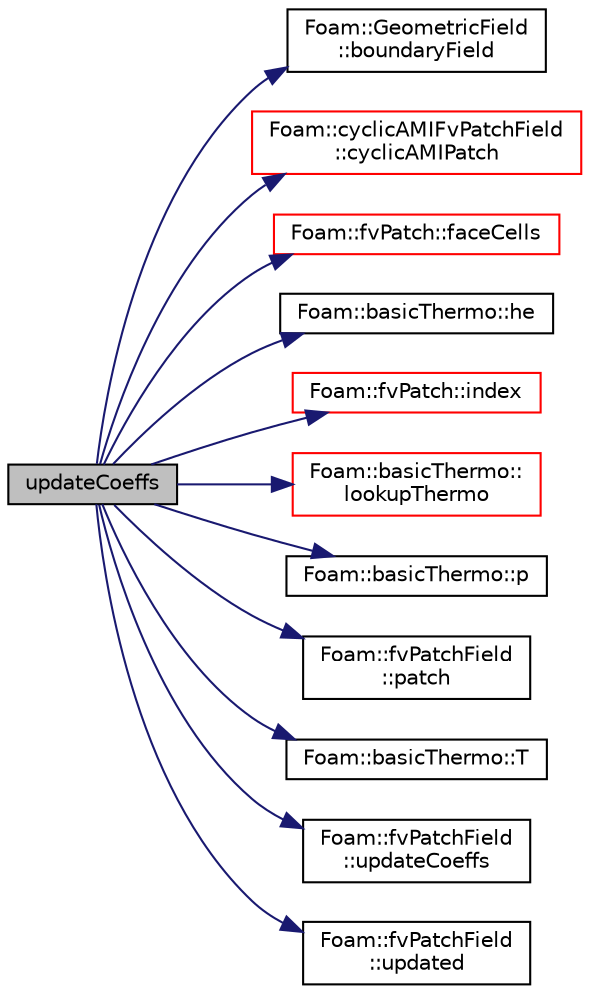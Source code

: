 digraph "updateCoeffs"
{
  bgcolor="transparent";
  edge [fontname="Helvetica",fontsize="10",labelfontname="Helvetica",labelfontsize="10"];
  node [fontname="Helvetica",fontsize="10",shape=record];
  rankdir="LR";
  Node352 [label="updateCoeffs",height=0.2,width=0.4,color="black", fillcolor="grey75", style="filled", fontcolor="black"];
  Node352 -> Node353 [color="midnightblue",fontsize="10",style="solid",fontname="Helvetica"];
  Node353 [label="Foam::GeometricField\l::boundaryField",height=0.2,width=0.4,color="black",URL="$a23249.html#a9ff7de36fba06b4f4f77a75142ad72b6",tooltip="Return const-reference to the boundary field. "];
  Node352 -> Node354 [color="midnightblue",fontsize="10",style="solid",fontname="Helvetica"];
  Node354 [label="Foam::cyclicAMIFvPatchField\l::cyclicAMIPatch",height=0.2,width=0.4,color="red",URL="$a22809.html#ab3395c1c1e111207784f75c4bc55f370",tooltip="Return local reference cast into the cyclic AMI patch. "];
  Node352 -> Node362 [color="midnightblue",fontsize="10",style="solid",fontname="Helvetica"];
  Node362 [label="Foam::fvPatch::faceCells",height=0.2,width=0.4,color="red",URL="$a23693.html#afbfac825732ef2770fff4261b4e930e9",tooltip="Return faceCells. "];
  Node352 -> Node366 [color="midnightblue",fontsize="10",style="solid",fontname="Helvetica"];
  Node366 [label="Foam::basicThermo::he",height=0.2,width=0.4,color="black",URL="$a30993.html#a662d59ddd0d78a76cd9838b63db0dc27",tooltip="Enthalpy/Internal energy [J/kg]. "];
  Node352 -> Node367 [color="midnightblue",fontsize="10",style="solid",fontname="Helvetica"];
  Node367 [label="Foam::fvPatch::index",height=0.2,width=0.4,color="red",URL="$a23693.html#a4a438520bb14406481732edc13c119c7",tooltip="Return the index of this patch in the fvBoundaryMesh. "];
  Node352 -> Node369 [color="midnightblue",fontsize="10",style="solid",fontname="Helvetica"];
  Node369 [label="Foam::basicThermo::\llookupThermo",height=0.2,width=0.4,color="red",URL="$a30993.html#a5e08ffb0c5604498e79b10e504b3fb67",tooltip="Generic lookup for each of the related thermodynamics packages. "];
  Node352 -> Node668 [color="midnightblue",fontsize="10",style="solid",fontname="Helvetica"];
  Node668 [label="Foam::basicThermo::p",height=0.2,width=0.4,color="black",URL="$a30993.html#a559539638a23431ca4b538c03b46e746",tooltip="Pressure [Pa]. "];
  Node352 -> Node669 [color="midnightblue",fontsize="10",style="solid",fontname="Helvetica"];
  Node669 [label="Foam::fvPatchField\l::patch",height=0.2,width=0.4,color="black",URL="$a23169.html#aca0923a4611f6166ffd8fa14d81864a4",tooltip="Return patch. "];
  Node352 -> Node670 [color="midnightblue",fontsize="10",style="solid",fontname="Helvetica"];
  Node670 [label="Foam::basicThermo::T",height=0.2,width=0.4,color="black",URL="$a30993.html#a36910f175f1b9478cb168b63da0a9904",tooltip="Temperature [K]. "];
  Node352 -> Node671 [color="midnightblue",fontsize="10",style="solid",fontname="Helvetica"];
  Node671 [label="Foam::fvPatchField\l::updateCoeffs",height=0.2,width=0.4,color="black",URL="$a23169.html#a7e24eafac629d3733181cd942d4c902f",tooltip="Update the coefficients associated with the patch field. "];
  Node352 -> Node672 [color="midnightblue",fontsize="10",style="solid",fontname="Helvetica"];
  Node672 [label="Foam::fvPatchField\l::updated",height=0.2,width=0.4,color="black",URL="$a23169.html#adb515d6ca9be66613efaaeb72c9709db",tooltip="Return true if the boundary condition has already been updated. "];
}
